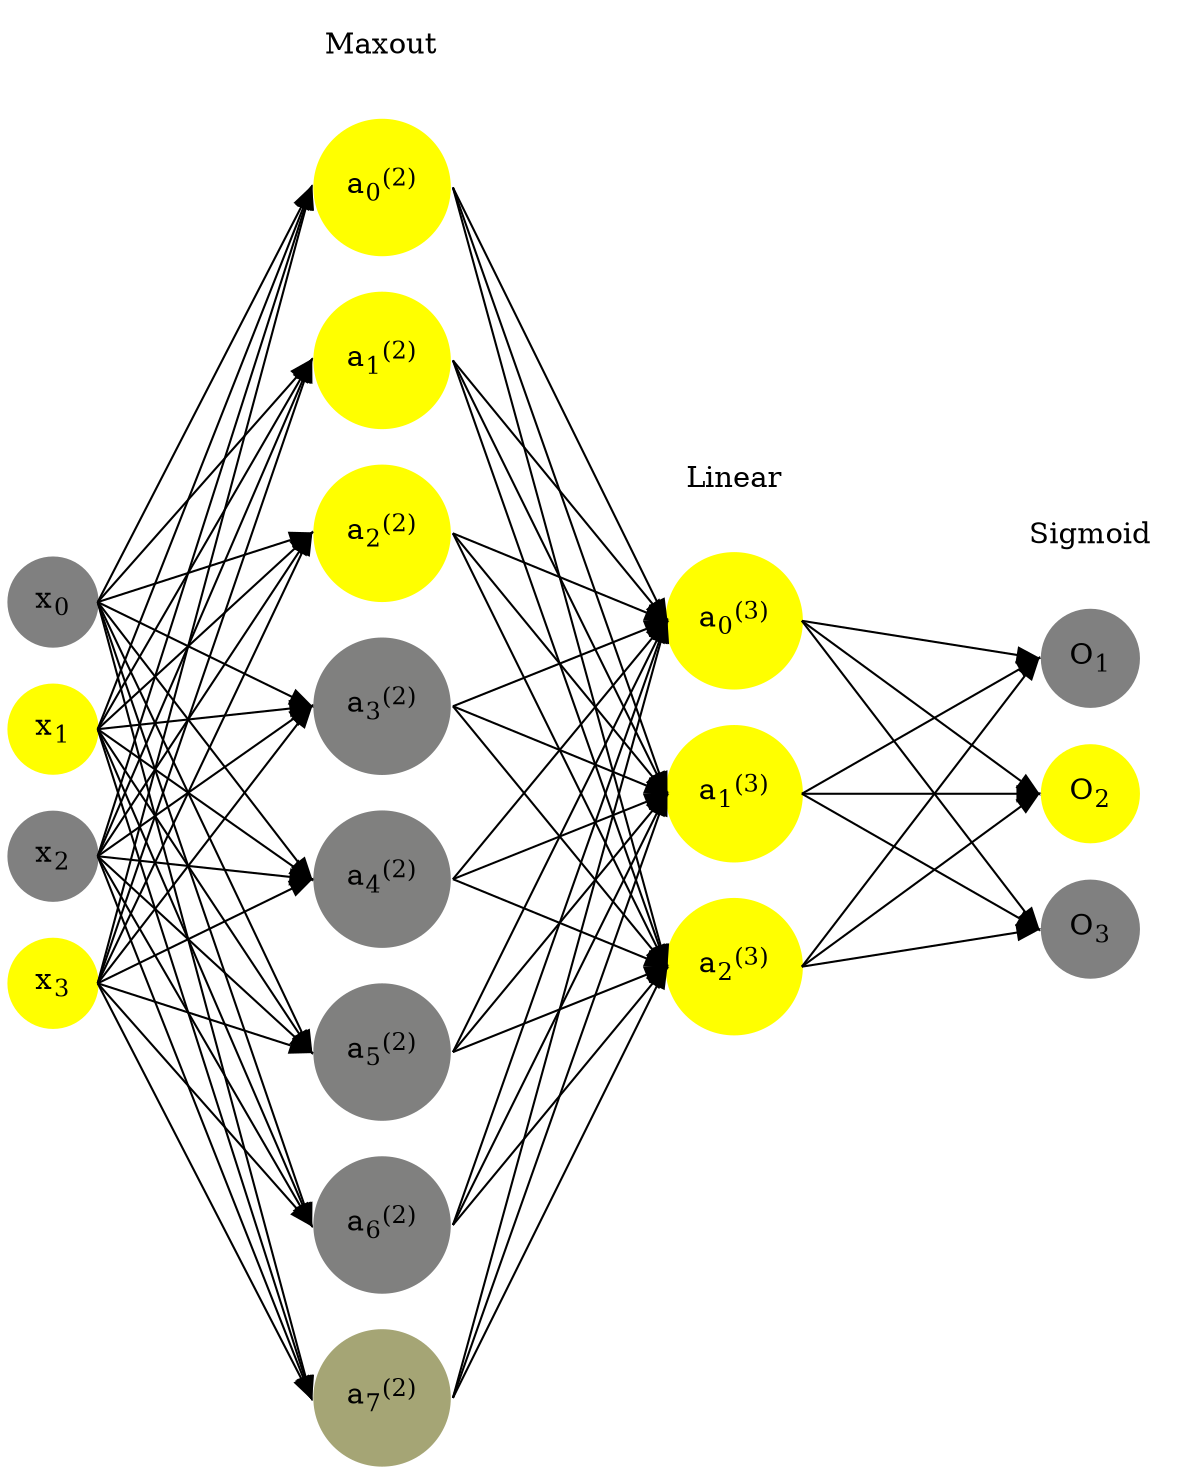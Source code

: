 digraph G {
	rankdir = LR;
	splines=false;
	edge[style=invis];
	ranksep= 1.4;
	{
	node [shape=circle, color="0.1667, 0.0, 0.5", style=filled, fillcolor="0.1667, 0.0, 0.5"];
	x0 [label=<x<sub>0</sub>>];
	}
	{
	node [shape=circle, color="0.1667, 1.0, 1.0", style=filled, fillcolor="0.1667, 1.0, 1.0"];
	x1 [label=<x<sub>1</sub>>];
	}
	{
	node [shape=circle, color="0.1667, 0.0, 0.5", style=filled, fillcolor="0.1667, 0.0, 0.5"];
	x2 [label=<x<sub>2</sub>>];
	}
	{
	node [shape=circle, color="0.1667, 1.0, 1.0", style=filled, fillcolor="0.1667, 1.0, 1.0"];
	x3 [label=<x<sub>3</sub>>];
	}
	{
	node [shape=circle, color="0.1667, 1.864988, 1.432494", style=filled, fillcolor="0.1667, 1.864988, 1.432494"];
	a02 [label=<a<sub>0</sub><sup>(2)</sup>>];
	}
	{
	node [shape=circle, color="0.1667, 1.864988, 1.432494", style=filled, fillcolor="0.1667, 1.864988, 1.432494"];
	a12 [label=<a<sub>1</sub><sup>(2)</sup>>];
	}
	{
	node [shape=circle, color="0.1667, 1.864988, 1.432494", style=filled, fillcolor="0.1667, 1.864988, 1.432494"];
	a22 [label=<a<sub>2</sub><sup>(2)</sup>>];
	}
	{
	node [shape=circle, color="0.1667, 0.006540, 0.503270", style=filled, fillcolor="0.1667, 0.006540, 0.503270"];
	a32 [label=<a<sub>3</sub><sup>(2)</sup>>];
	}
	{
	node [shape=circle, color="0.1667, 0.006540, 0.503270", style=filled, fillcolor="0.1667, 0.006540, 0.503270"];
	a42 [label=<a<sub>4</sub><sup>(2)</sup>>];
	}
	{
	node [shape=circle, color="0.1667, 0.006540, 0.503270", style=filled, fillcolor="0.1667, 0.006540, 0.503270"];
	a52 [label=<a<sub>5</sub><sup>(2)</sup>>];
	}
	{
	node [shape=circle, color="0.1667, 0.006540, 0.503270", style=filled, fillcolor="0.1667, 0.006540, 0.503270"];
	a62 [label=<a<sub>6</sub><sup>(2)</sup>>];
	}
	{
	node [shape=circle, color="0.1667, 0.289260, 0.644630", style=filled, fillcolor="0.1667, 0.289260, 0.644630"];
	a72 [label=<a<sub>7</sub><sup>(2)</sup>>];
	}
	{
	node [shape=circle, color="0.1667, 4.626928, 2.813464", style=filled, fillcolor="0.1667, 4.626928, 2.813464"];
	a03 [label=<a<sub>0</sub><sup>(3)</sup>>];
	}
	{
	node [shape=circle, color="0.1667, 3.140244, 2.070122", style=filled, fillcolor="0.1667, 3.140244, 2.070122"];
	a13 [label=<a<sub>1</sub><sup>(3)</sup>>];
	}
	{
	node [shape=circle, color="0.1667, 2.973928, 1.986964", style=filled, fillcolor="0.1667, 2.973928, 1.986964"];
	a23 [label=<a<sub>2</sub><sup>(3)</sup>>];
	}
	{
	node [shape=circle, color="0.1667, 0.0, 0.5", style=filled, fillcolor="0.1667, 0.0, 0.5"];
	O1 [label=<O<sub>1</sub>>];
	}
	{
	node [shape=circle, color="0.1667, 1.0, 1.0", style=filled, fillcolor="0.1667, 1.0, 1.0"];
	O2 [label=<O<sub>2</sub>>];
	}
	{
	node [shape=circle, color="0.1667, 0.0, 0.5", style=filled, fillcolor="0.1667, 0.0, 0.5"];
	O3 [label=<O<sub>3</sub>>];
	}
	{
	rank=same;
	x0->x1->x2->x3;
	}
	{
	rank=same;
	a02->a12->a22->a32->a42->a52->a62->a72;
	}
	{
	rank=same;
	a03->a13->a23;
	}
	{
	rank=same;
	O1->O2->O3;
	}
	l1 [shape=plaintext,label="Maxout"];
	l1->a02;
	{rank=same; l1;a02};
	l2 [shape=plaintext,label="Linear"];
	l2->a03;
	{rank=same; l2;a03};
	l3 [shape=plaintext,label="Sigmoid"];
	l3->O1;
	{rank=same; l3;O1};
edge[style=solid, tailport=e, headport=w];
	{x0;x1;x2;x3} -> {a02;a12;a22;a32;a42;a52;a62;a72};
	{a02;a12;a22;a32;a42;a52;a62;a72} -> {a03;a13;a23};
	{a03;a13;a23} -> {O1,O2,O3};
}